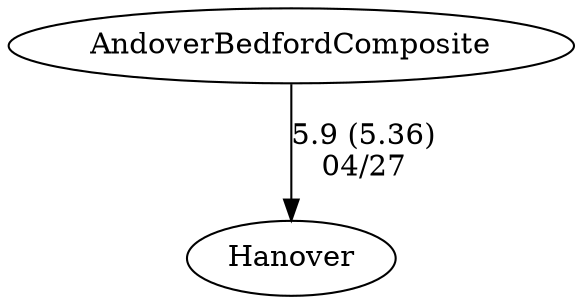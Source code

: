 digraph boys6foursAndoverBedfordComposite {Hanover [URL="boys6foursAndoverBedfordCompositeHanover.html"];AndoverBedfordComposite [URL="boys6foursAndoverBedfordCompositeAndoverBedfordComposite.html"];AndoverBedfordComposite -> Hanover[label="5.9 (5.36)
04/27", weight="95", tooltip="NEIRA,Andover vs. Hanover High School vs. Bedford			
Distance: 1650 Conditions: Calm conditions to start racing with tailwind building over the course of the afternoon. 5-10mph. Order of racing:
B3, G5, B4, G4, B2, G2, B5, G1, B1, G6, G3, B6. Comments: Not all races started at the line. Times should not be compared.
In the G6 race, Hanover cut the turn buoy which is grounds for a disqualification.
In the B4 race, Hanover caught multiple boat-stopping crabs.
Thank you to all crews for making the trip. And special thank you to the athletes willing to double up or create composite crews to get everyone on the water today.
None", URL="https://www.row2k.com/results/resultspage.cfm?UID=A21A42AB805198290F7DED1497014168&cat=5", random="random"]}
